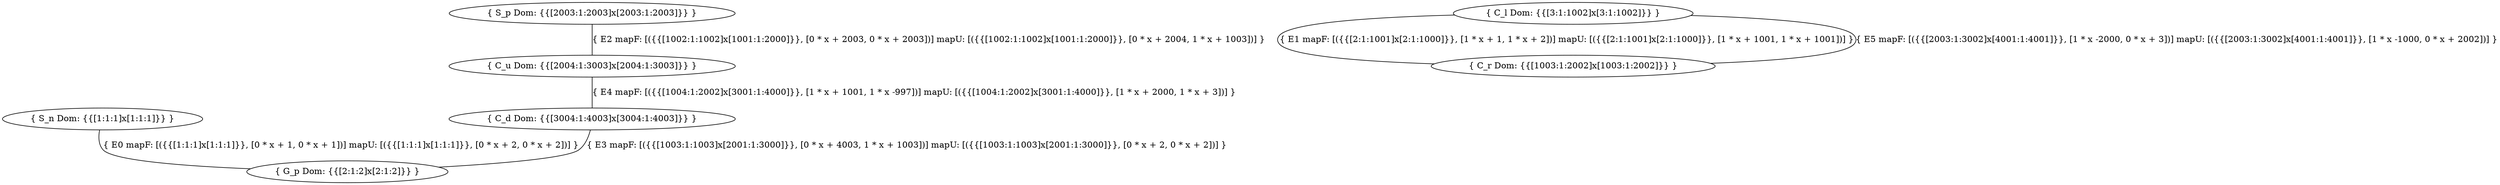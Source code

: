 digraph G{
    ratio="fill"
    node[shape="ellipse"]
    S_n [label="{ S_n Dom: {{[1:1:1]x[1:1:1]}} }"]
    G_p [label="{ G_p Dom: {{[2:1:2]x[2:1:2]}} }"]
    C_l [label="{ C_l Dom: {{[3:1:1002]x[3:1:1002]}} }"]
    C_r [label="{ C_r Dom: {{[1003:1:2002]x[1003:1:2002]}} }"]
    S_p [label="{ S_p Dom: {{[2003:1:2003]x[2003:1:2003]}} }"]
    C_u [label="{ C_u Dom: {{[2004:1:3003]x[2004:1:3003]}} }"]
    C_d [label="{ C_d Dom: {{[3004:1:4003]x[3004:1:4003]}} }"]
    
S_n -> G_p [label="{ E0 mapF: [({{[1:1:1]x[1:1:1]}}, [0 * x + 1, 0 * x + 1])] mapU: [({{[1:1:1]x[1:1:1]}}, [0 * x + 2, 0 * x + 2])] }", arrowhead="none"]
    C_l -> C_r [label="{ E1 mapF: [({{[2:1:1001]x[2:1:1000]}}, [1 * x + 1, 1 * x + 2])] mapU: [({{[2:1:1001]x[2:1:1000]}}, [1 * x + 1001, 1 * x + 1001])] }", arrowhead="none"]
    S_p -> C_u [label="{ E2 mapF: [({{[1002:1:1002]x[1001:1:2000]}}, [0 * x + 2003, 0 * x + 2003])] mapU: [({{[1002:1:1002]x[1001:1:2000]}}, [0 * x + 2004, 1 * x + 1003])] }", arrowhead="none"]
    C_d -> G_p [label="{ E3 mapF: [({{[1003:1:1003]x[2001:1:3000]}}, [0 * x + 4003, 1 * x + 1003])] mapU: [({{[1003:1:1003]x[2001:1:3000]}}, [0 * x + 2, 0 * x + 2])] }", arrowhead="none"]
    C_u -> C_d [label="{ E4 mapF: [({{[1004:1:2002]x[3001:1:4000]}}, [1 * x + 1001, 1 * x -997])] mapU: [({{[1004:1:2002]x[3001:1:4000]}}, [1 * x + 2000, 1 * x + 3])] }", arrowhead="none"]
    C_l -> C_r [label="{ E5 mapF: [({{[2003:1:3002]x[4001:1:4001]}}, [1 * x -2000, 0 * x + 3])] mapU: [({{[2003:1:3002]x[4001:1:4001]}}, [1 * x -1000, 0 * x + 2002])] }", arrowhead="none"]
    
}
